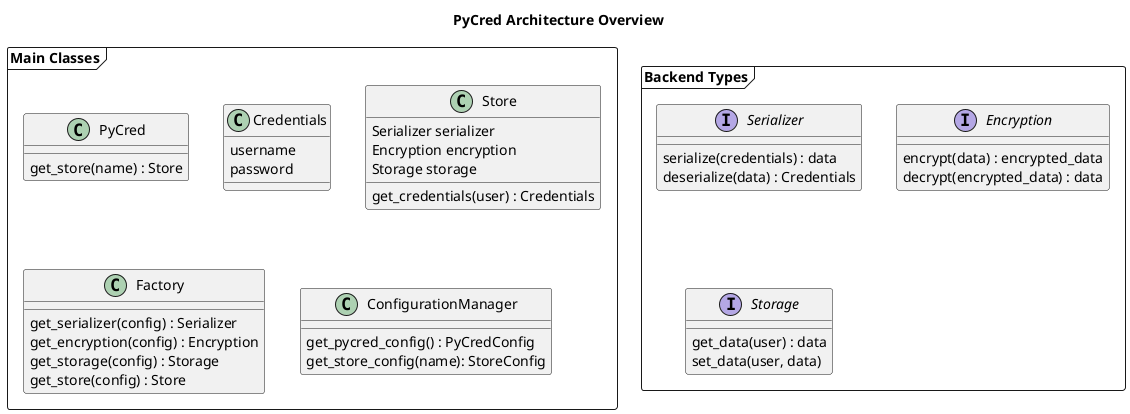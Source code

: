 @startuml

title PyCred Architecture Overview

package "Main Classes" <<frame>> {

    class PyCred {
        get_store(name) : Store
    }

    class Credentials {
        username
        password
    }

    class Store {
        Serializer serializer
        Encryption encryption
        Storage storage
        get_credentials(user) : Credentials
    }

    class Factory {
        get_serializer(config) : Serializer
        get_encryption(config) : Encryption
        get_storage(config) : Storage
        get_store(config) : Store
    }

    class ConfigurationManager {
        get_pycred_config() : PyCredConfig
        get_store_config(name): StoreConfig
    }

}

package "Backend Types" <<frame>> {

    interface Serializer {
        serialize(credentials) : data
        deserialize(data) : Credentials
    }

    interface Encryption {
        encrypt(data) : encrypted_data
        decrypt(encrypted_data) : data
    }

    interface Storage {
        get_data(user) : data
        set_data(user, data)
    }

}

@enduml
